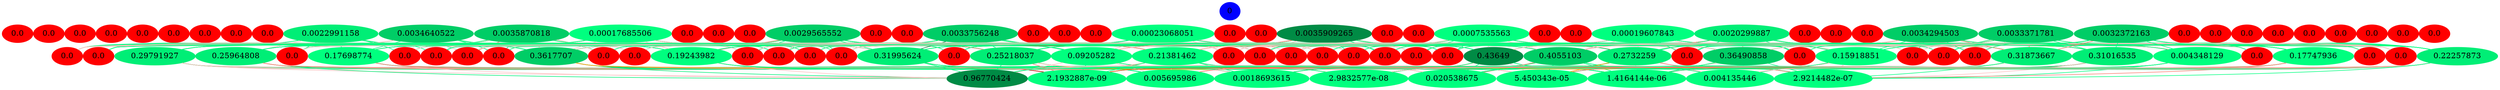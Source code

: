 graph {
	edge [bgcolor="purple:pink" color=yellow nodesep=0 rankdir=LR]
	graph [nodesep=0 ordering=out ranksep=0]
	node [rankdir=LR]
	I [label=0 color=blue height=0.2 style=filled width=0.2]
	x_0 [label=0.0 color=red height=0.2 style=filled width=0.2]
	x_1 [label=0.0 color=red height=0.2 style=filled width=0.2]
	x_2 [label=0.0 color=red height=0.2 style=filled width=0.2]
	x_3 [label=0.0 color=red height=0.2 style=filled width=0.2]
	x_4 [label=0.0 color=red height=0.2 style=filled width=0.2]
	x_5 [label=0.0 color=red height=0.2 style=filled width=0.2]
	x_6 [label=0.0 color=red height=0.2 style=filled width=0.2]
	x_7 [label=0.0 color=red height=0.2 style=filled width=0.2]
	x_8 [label=0.0 color=red height=0.2 style=filled width=0.2]
	x_9 [label=0.0022991158 color=springgreen2 fillcolor=springgreen2 height=0.2 style=filled width=0.2]
	x_10 [label=0.0034640522 color=springgreen3 fillcolor=springgreen3 height=0.2 style=filled width=0.2]
	x_11 [label=0.0035870818 color=springgreen3 fillcolor=springgreen3 height=0.2 style=filled width=0.2]
	x_12 [label=0.00017685506 color=springgreen fillcolor=springgreen height=0.2 style=filled width=0.2]
	x_13 [label=0.0 color=red height=0.2 style=filled width=0.2]
	x_14 [label=0.0 color=red height=0.2 style=filled width=0.2]
	x_15 [label=0.0 color=red height=0.2 style=filled width=0.2]
	x_16 [label=0.0029565552 color=springgreen3 fillcolor=springgreen3 height=0.2 style=filled width=0.2]
	x_17 [label=0.0 color=red height=0.2 style=filled width=0.2]
	x_18 [label=0.0 color=red height=0.2 style=filled width=0.2]
	x_19 [label=0.0033756248 color=springgreen3 fillcolor=springgreen3 height=0.2 style=filled width=0.2]
	x_20 [label=0.0 color=red height=0.2 style=filled width=0.2]
	x_21 [label=0.0 color=red height=0.2 style=filled width=0.2]
	x_22 [label=0.0 color=red height=0.2 style=filled width=0.2]
	x_23 [label=0.00023068051 color=springgreen fillcolor=springgreen height=0.2 style=filled width=0.2]
	x_24 [label=0.0 color=red height=0.2 style=filled width=0.2]
	x_25 [label=0.0 color=red height=0.2 style=filled width=0.2]
	x_26 [label=0.0035909265 color=springgreen4 fillcolor=springgreen4 height=0.2 style=filled width=0.2]
	x_27 [label=0.0 color=red height=0.2 style=filled width=0.2]
	x_28 [label=0.0 color=red height=0.2 style=filled width=0.2]
	x_29 [label=0.0007535563 color=springgreen fillcolor=springgreen height=0.2 style=filled width=0.2]
	x_30 [label=0.0 color=red height=0.2 style=filled width=0.2]
	x_31 [label=0.0 color=red height=0.2 style=filled width=0.2]
	x_32 [label=0.00019607843 color=springgreen fillcolor=springgreen height=0.2 style=filled width=0.2]
	x_33 [label=0.0020299887 color=springgreen2 fillcolor=springgreen2 height=0.2 style=filled width=0.2]
	x_34 [label=0.0 color=red height=0.2 style=filled width=0.2]
	x_35 [label=0.0 color=red height=0.2 style=filled width=0.2]
	x_36 [label=0.0 color=red height=0.2 style=filled width=0.2]
	x_37 [label=0.0034294503 color=springgreen3 fillcolor=springgreen3 height=0.2 style=filled width=0.2]
	x_38 [label=0.0033371781 color=springgreen3 fillcolor=springgreen3 height=0.2 style=filled width=0.2]
	x_39 [label=0.0032372163 color=springgreen3 fillcolor=springgreen3 height=0.2 style=filled width=0.2]
	x_40 [label=0.0 color=red height=0.2 style=filled width=0.2]
	x_41 [label=0.0 color=red height=0.2 style=filled width=0.2]
	x_42 [label=0.0 color=red height=0.2 style=filled width=0.2]
	x_43 [label=0.0 color=red height=0.2 style=filled width=0.2]
	x_44 [label=0.0 color=red height=0.2 style=filled width=0.2]
	x_45 [label=0.0 color=red height=0.2 style=filled width=0.2]
	x_46 [label=0.0 color=red height=0.2 style=filled width=0.2]
	x_47 [label=0.0 color=red height=0.2 style=filled width=0.2]
	x_48 [label=0.0 color=red height=0.2 style=filled width=0.2]
	I -- x_0 [style=invis]
	I -- x_1 [style=invis]
	I -- x_2 [style=invis]
	I -- x_3 [style=invis]
	I -- x_4 [style=invis]
	I -- x_5 [style=invis]
	I -- x_6 [style=invis]
	I -- x_7 [style=invis]
	I -- x_8 [style=invis]
	I -- x_9 [style=invis]
	I -- x_10 [style=invis]
	I -- x_11 [style=invis]
	I -- x_12 [style=invis]
	I -- x_13 [style=invis]
	I -- x_14 [style=invis]
	I -- x_15 [style=invis]
	I -- x_16 [style=invis]
	I -- x_17 [style=invis]
	I -- x_18 [style=invis]
	I -- x_19 [style=invis]
	I -- x_20 [style=invis]
	I -- x_21 [style=invis]
	I -- x_22 [style=invis]
	I -- x_23 [style=invis]
	I -- x_24 [style=invis]
	I -- x_25 [style=invis]
	I -- x_26 [style=invis]
	I -- x_27 [style=invis]
	I -- x_28 [style=invis]
	I -- x_29 [style=invis]
	I -- x_30 [style=invis]
	I -- x_31 [style=invis]
	I -- x_32 [style=invis]
	I -- x_33 [style=invis]
	I -- x_34 [style=invis]
	I -- x_35 [style=invis]
	I -- x_36 [style=invis]
	I -- x_37 [style=invis]
	I -- x_38 [style=invis]
	I -- x_39 [style=invis]
	I -- x_40 [style=invis]
	I -- x_41 [style=invis]
	I -- x_42 [style=invis]
	I -- x_43 [style=invis]
	I -- x_44 [style=invis]
	I -- x_45 [style=invis]
	I -- x_46 [style=invis]
	I -- x_47 [style=invis]
	I -- x_48 [style=invis]
	x1_0 [label=0.0 color=red fillcolor=red height=0.2 style=filled width=0.2]
	x1_1 [label=0.0 color=red fillcolor=red height=0.2 style=filled width=0.2]
	x1_2 [label=0.29791927 color=springgreen2 fillcolor=springgreen2 height=0.2 style=filled width=0.2]
	x1_3 [label=0.25964808 color=springgreen2 fillcolor=springgreen2 height=0.2 style=filled width=0.2]
	x1_4 [label=0.0 color=red fillcolor=red height=0.2 style=filled width=0.2]
	x1_5 [label=0.17698774 color=springgreen1 fillcolor=springgreen1 height=0.2 style=filled width=0.2]
	x1_6 [label=0.0 color=red fillcolor=red height=0.2 style=filled width=0.2]
	x1_7 [label=0.0 color=red fillcolor=red height=0.2 style=filled width=0.2]
	x1_8 [label=0.0 color=red fillcolor=red height=0.2 style=filled width=0.2]
	x1_9 [label=0.0 color=red fillcolor=red height=0.2 style=filled width=0.2]
	x1_10 [label=0.3617707 color=springgreen3 fillcolor=springgreen3 height=0.2 style=filled width=0.2]
	x1_11 [label=0.0 color=red fillcolor=red height=0.2 style=filled width=0.2]
	x1_12 [label=0.0 color=red fillcolor=red height=0.2 style=filled width=0.2]
	x1_13 [label=0.19243982 color=springgreen1 fillcolor=springgreen1 height=0.2 style=filled width=0.2]
	x1_14 [label=0.0 color=red fillcolor=red height=0.2 style=filled width=0.2]
	x1_15 [label=0.0 color=red fillcolor=red height=0.2 style=filled width=0.2]
	x1_16 [label=0.0 color=red fillcolor=red height=0.2 style=filled width=0.2]
	x1_17 [label=0.0 color=red fillcolor=red height=0.2 style=filled width=0.2]
	x1_18 [label=0.31995624 color=springgreen2 fillcolor=springgreen2 height=0.2 style=filled width=0.2]
	x1_19 [label=0.0 color=red fillcolor=red height=0.2 style=filled width=0.2]
	x1_20 [label=0.25218037 color=springgreen2 fillcolor=springgreen2 height=0.2 style=filled width=0.2]
	x1_21 [label=0.09205282 color=springgreen fillcolor=springgreen height=0.2 style=filled width=0.2]
	x1_22 [label=0.21381462 color=springgreen1 fillcolor=springgreen1 height=0.2 style=filled width=0.2]
	x1_23 [label=0.0 color=red fillcolor=red height=0.2 style=filled width=0.2]
	x1_24 [label=0.0 color=red fillcolor=red height=0.2 style=filled width=0.2]
	x1_25 [label=0.0 color=red fillcolor=red height=0.2 style=filled width=0.2]
	x1_26 [label=0.0 color=red fillcolor=red height=0.2 style=filled width=0.2]
	x1_27 [label=0.0 color=red fillcolor=red height=0.2 style=filled width=0.2]
	x1_28 [label=0.0 color=red fillcolor=red height=0.2 style=filled width=0.2]
	x1_29 [label=0.0 color=red fillcolor=red height=0.2 style=filled width=0.2]
	x1_30 [label=0.0 color=red fillcolor=red height=0.2 style=filled width=0.2]
	x1_31 [label=0.43649 color=springgreen4 fillcolor=springgreen4 height=0.2 style=filled width=0.2]
	x1_32 [label=0.4055103 color=springgreen3 fillcolor=springgreen3 height=0.2 style=filled width=0.2]
	x1_33 [label=0.2732259 color=springgreen2 fillcolor=springgreen2 height=0.2 style=filled width=0.2]
	x1_34 [label=0.0 color=red fillcolor=red height=0.2 style=filled width=0.2]
	x1_35 [label=0.36490858 color=springgreen3 fillcolor=springgreen3 height=0.2 style=filled width=0.2]
	x1_36 [label=0.0 color=red fillcolor=red height=0.2 style=filled width=0.2]
	x1_37 [label=0.15918851 color=springgreen1 fillcolor=springgreen1 height=0.2 style=filled width=0.2]
	x1_38 [label=0.0 color=red fillcolor=red height=0.2 style=filled width=0.2]
	x1_39 [label=0.0 color=red fillcolor=red height=0.2 style=filled width=0.2]
	x1_40 [label=0.0 color=red fillcolor=red height=0.2 style=filled width=0.2]
	x1_41 [label=0.31873667 color=springgreen2 fillcolor=springgreen2 height=0.2 style=filled width=0.2]
	x1_42 [label=0.31016535 color=springgreen2 fillcolor=springgreen2 height=0.2 style=filled width=0.2]
	x1_43 [label=0.004348129 color=springgreen fillcolor=springgreen height=0.2 style=filled width=0.2]
	x1_44 [label=0.0 color=red fillcolor=red height=0.2 style=filled width=0.2]
	x1_45 [label=0.17747936 color=springgreen1 fillcolor=springgreen1 height=0.2 style=filled width=0.2]
	x1_46 [label=0.0 color=red fillcolor=red height=0.2 style=filled width=0.2]
	x1_47 [label=0.0 color=red fillcolor=red height=0.2 style=filled width=0.2]
	x1_48 [label=0.22257873 color=springgreen2 fillcolor=springgreen2 height=0.2 style=filled width=0.2]
	x_9 -- x1_0 [color=rosybrown1]
	x_10 -- x1_0 [color=springgreen]
	x_11 -- x1_0 [color=springgreen]
	x_12 -- x1_0 [color=rosybrown1]
	x_16 -- x1_0 [color=springgreen]
	x_19 -- x1_0 [color=rosybrown1]
	x_23 -- x1_0 [color=rosybrown1]
	x_26 -- x1_0 [color=springgreen]
	x_29 -- x1_0 [color=rosybrown1]
	x_32 -- x1_0 [color=rosybrown1]
	x_33 -- x1_0 [color=springgreen]
	x_37 -- x1_0 [color=rosybrown1]
	x_38 -- x1_0 [color=rosybrown1]
	x_39 -- x1_0 [color=rosybrown1]
	x_9 -- x1_1 [color=springgreen]
	x_10 -- x1_1 [color=rosybrown1]
	x_11 -- x1_1 [color=rosybrown1]
	x_12 -- x1_1 [color=rosybrown1]
	x_16 -- x1_1 [color=rosybrown1]
	x_19 -- x1_1 [color=springgreen]
	x_23 -- x1_1 [color=springgreen]
	x_26 -- x1_1 [color=springgreen]
	x_29 -- x1_1 [color=springgreen]
	x_32 -- x1_1 [color=springgreen]
	x_33 -- x1_1 [color=springgreen]
	x_37 -- x1_1 [color=springgreen]
	x_38 -- x1_1 [color=springgreen]
	x_39 -- x1_1 [color=springgreen]
	x_9 -- x1_2 [color=springgreen]
	x_10 -- x1_2 [color=springgreen1]
	x_11 -- x1_2 [color=springgreen]
	x_12 -- x1_2 [color=rosybrown1]
	x_16 -- x1_2 [color=rosybrown1]
	x_19 -- x1_2 [color=springgreen]
	x_23 -- x1_2 [color=rosybrown1]
	x_26 -- x1_2 [color=springgreen]
	x_29 -- x1_2 [color=springgreen]
	x_32 -- x1_2 [color=rosybrown1]
	x_33 -- x1_2 [color=springgreen]
	x_37 -- x1_2 [color=springgreen1]
	x_38 -- x1_2 [color=springgreen1]
	x_39 -- x1_2 [color=springgreen]
	x_9 -- x1_3 [color=rosybrown1]
	x_10 -- x1_3 [color=rosybrown1]
	x_11 -- x1_3 [color=springgreen]
	x_12 -- x1_3 [color=springgreen]
	x_16 -- x1_3 [color=springgreen]
	x_19 -- x1_3 [color=springgreen]
	x_23 -- x1_3 [color=springgreen]
	x_26 -- x1_3 [color=springgreen]
	x_29 -- x1_3 [color=springgreen]
	x_32 -- x1_3 [color=springgreen]
	x_33 -- x1_3 [color=springgreen]
	x_37 -- x1_3 [color=springgreen1]
	x_38 -- x1_3 [color=springgreen1]
	x_39 -- x1_3 [color=springgreen]
	x_9 -- x1_4 [color=springgreen]
	x_10 -- x1_4 [color=rosybrown1]
	x_11 -- x1_4 [color=rosybrown1]
	x_12 -- x1_4 [color=springgreen]
	x_16 -- x1_4 [color=springgreen]
	x_19 -- x1_4 [color=springgreen]
	x_23 -- x1_4 [color=springgreen]
	x_26 -- x1_4 [color=rosybrown1]
	x_29 -- x1_4 [color=rosybrown1]
	x_32 -- x1_4 [color=springgreen]
	x_33 -- x1_4 [color=rosybrown1]
	x_37 -- x1_4 [color=springgreen]
	x_38 -- x1_4 [color=springgreen]
	x_39 -- x1_4 [color=rosybrown1]
	x_9 -- x1_5 [color=springgreen]
	x_10 -- x1_5 [color=springgreen]
	x_11 -- x1_5 [color=springgreen1]
	x_12 -- x1_5 [color=springgreen]
	x_16 -- x1_5 [color=springgreen]
	x_19 -- x1_5 [color=springgreen1]
	x_23 -- x1_5 [color=rosybrown1]
	x_26 -- x1_5 [color=red]
	x_29 -- x1_5 [color=springgreen]
	x_32 -- x1_5 [color=rosybrown1]
	x_33 -- x1_5 [color=springgreen]
	x_37 -- x1_5 [color=springgreen1]
	x_38 -- x1_5 [color=rosybrown1]
	x_39 -- x1_5 [color=springgreen1]
	x_9 -- x1_6 [color=springgreen]
	x_10 -- x1_6 [color=rosybrown1]
	x_11 -- x1_6 [color=rosybrown1]
	x_12 -- x1_6 [color=springgreen]
	x_16 -- x1_6 [color=springgreen]
	x_19 -- x1_6 [color=rosybrown1]
	x_23 -- x1_6 [color=rosybrown1]
	x_26 -- x1_6 [color=springgreen]
	x_29 -- x1_6 [color=rosybrown1]
	x_32 -- x1_6 [color=springgreen]
	x_33 -- x1_6 [color=springgreen]
	x_37 -- x1_6 [color=springgreen]
	x_38 -- x1_6 [color=rosybrown1]
	x_39 -- x1_6 [color=rosybrown1]
	x_9 -- x1_7 [color=springgreen]
	x_10 -- x1_7 [color=springgreen]
	x_11 -- x1_7 [color=springgreen]
	x_12 -- x1_7 [color=springgreen]
	x_16 -- x1_7 [color=rosybrown1]
	x_19 -- x1_7 [color=springgreen]
	x_23 -- x1_7 [color=rosybrown1]
	x_26 -- x1_7 [color=rosybrown1]
	x_29 -- x1_7 [color=rosybrown1]
	x_32 -- x1_7 [color=springgreen]
	x_33 -- x1_7 [color=rosybrown1]
	x_37 -- x1_7 [color=rosybrown1]
	x_38 -- x1_7 [color=springgreen]
	x_39 -- x1_7 [color=springgreen]
	x_9 -- x1_8 [color=springgreen]
	x_10 -- x1_8 [color=rosybrown1]
	x_11 -- x1_8 [color=salmon]
	x_12 -- x1_8 [color=rosybrown1]
	x_16 -- x1_8 [color=orange]
	x_19 -- x1_8 [color=orange]
	x_23 -- x1_8 [color=rosybrown1]
	x_26 -- x1_8 [color=salmon]
	x_29 -- x1_8 [color=rosybrown1]
	x_32 -- x1_8 [color=springgreen]
	x_33 -- x1_8 [color=springgreen]
	x_37 -- x1_8 [color=rosybrown1]
	x_38 -- x1_8 [color=springgreen]
	x_39 -- x1_8 [color=rosybrown1]
	x_9 -- x1_9 [color=rosybrown1]
	x_10 -- x1_9 [color=springgreen]
	x_11 -- x1_9 [color=springgreen]
	x_12 -- x1_9 [color=springgreen]
	x_16 -- x1_9 [color=springgreen]
	x_19 -- x1_9 [color=rosybrown1]
	x_23 -- x1_9 [color=springgreen]
	x_26 -- x1_9 [color=rosybrown1]
	x_29 -- x1_9 [color=springgreen]
	x_32 -- x1_9 [color=rosybrown1]
	x_33 -- x1_9 [color=rosybrown1]
	x_37 -- x1_9 [color=rosybrown1]
	x_38 -- x1_9 [color=rosybrown1]
	x_39 -- x1_9 [color=springgreen]
	x_9 -- x1_10 [color=springgreen]
	x_10 -- x1_10 [color=springgreen]
	x_11 -- x1_10 [color=rosybrown1]
	x_12 -- x1_10 [color=rosybrown1]
	x_16 -- x1_10 [color=salmon]
	x_19 -- x1_10 [color=orange]
	x_23 -- x1_10 [color=rosybrown1]
	x_26 -- x1_10 [color=springgreen1]
	x_29 -- x1_10 [color=springgreen]
	x_32 -- x1_10 [color=springgreen]
	x_33 -- x1_10 [color=springgreen1]
	x_37 -- x1_10 [color=springgreen1]
	x_38 -- x1_10 [color=springgreen1]
	x_39 -- x1_10 [color=rosybrown1]
	x_9 -- x1_11 [color=rosybrown1]
	x_10 -- x1_11 [color=springgreen]
	x_11 -- x1_11 [color=rosybrown1]
	x_12 -- x1_11 [color=rosybrown1]
	x_16 -- x1_11 [color=rosybrown1]
	x_19 -- x1_11 [color=rosybrown1]
	x_23 -- x1_11 [color=springgreen]
	x_26 -- x1_11 [color=springgreen]
	x_29 -- x1_11 [color=springgreen]
	x_32 -- x1_11 [color=springgreen]
	x_33 -- x1_11 [color=rosybrown1]
	x_37 -- x1_11 [color=springgreen]
	x_38 -- x1_11 [color=rosybrown1]
	x_39 -- x1_11 [color=springgreen]
	x_9 -- x1_12 [color=springgreen]
	x_10 -- x1_12 [color=rosybrown1]
	x_11 -- x1_12 [color=rosybrown1]
	x_12 -- x1_12 [color=rosybrown1]
	x_16 -- x1_12 [color=springgreen]
	x_19 -- x1_12 [color=rosybrown1]
	x_23 -- x1_12 [color=springgreen]
	x_26 -- x1_12 [color=rosybrown1]
	x_29 -- x1_12 [color=springgreen]
	x_32 -- x1_12 [color=springgreen]
	x_33 -- x1_12 [color=rosybrown1]
	x_37 -- x1_12 [color=springgreen]
	x_38 -- x1_12 [color=springgreen]
	x_39 -- x1_12 [color=rosybrown1]
	x_9 -- x1_13 [color=springgreen]
	x_10 -- x1_13 [color=springgreen2]
	x_11 -- x1_13 [color=springgreen1]
	x_12 -- x1_13 [color=rosybrown1]
	x_16 -- x1_13 [color=salmon]
	x_19 -- x1_13 [color=rosybrown1]
	x_23 -- x1_13 [color=springgreen]
	x_26 -- x1_13 [color=springgreen]
	x_29 -- x1_13 [color=springgreen]
	x_32 -- x1_13 [color=springgreen]
	x_33 -- x1_13 [color=springgreen1]
	x_37 -- x1_13 [color=rosybrown1]
	x_38 -- x1_13 [color=springgreen]
	x_39 -- x1_13 [color=springgreen1]
	x_9 -- x1_14 [color=rosybrown1]
	x_10 -- x1_14 [color=springgreen]
	x_11 -- x1_14 [color=springgreen]
	x_12 -- x1_14 [color=rosybrown1]
	x_16 -- x1_14 [color=springgreen]
	x_19 -- x1_14 [color=rosybrown1]
	x_23 -- x1_14 [color=rosybrown1]
	x_26 -- x1_14 [color=rosybrown1]
	x_29 -- x1_14 [color=springgreen]
	x_32 -- x1_14 [color=springgreen]
	x_33 -- x1_14 [color=springgreen]
	x_37 -- x1_14 [color=rosybrown1]
	x_38 -- x1_14 [color=rosybrown1]
	x_39 -- x1_14 [color=rosybrown1]
	x_9 -- x1_15 [color=springgreen]
	x_10 -- x1_15 [color=rosybrown1]
	x_11 -- x1_15 [color=springgreen]
	x_12 -- x1_15 [color=springgreen]
	x_16 -- x1_15 [color=rosybrown1]
	x_19 -- x1_15 [color=springgreen]
	x_23 -- x1_15 [color=rosybrown1]
	x_26 -- x1_15 [color=springgreen]
	x_29 -- x1_15 [color=rosybrown1]
	x_32 -- x1_15 [color=springgreen]
	x_33 -- x1_15 [color=rosybrown1]
	x_37 -- x1_15 [color=rosybrown1]
	x_38 -- x1_15 [color=rosybrown1]
	x_39 -- x1_15 [color=springgreen]
	x_9 -- x1_16 [color=springgreen]
	x_10 -- x1_16 [color=rosybrown1]
	x_11 -- x1_16 [color=springgreen]
	x_12 -- x1_16 [color=springgreen]
	x_16 -- x1_16 [color=rosybrown1]
	x_19 -- x1_16 [color=springgreen]
	x_23 -- x1_16 [color=rosybrown1]
	x_26 -- x1_16 [color=rosybrown1]
	x_29 -- x1_16 [color=rosybrown1]
	x_32 -- x1_16 [color=rosybrown1]
	x_33 -- x1_16 [color=springgreen]
	x_37 -- x1_16 [color=rosybrown1]
	x_38 -- x1_16 [color=rosybrown1]
	x_39 -- x1_16 [color=springgreen]
	x_9 -- x1_17 [color=rosybrown1]
	x_10 -- x1_17 [color=rosybrown1]
	x_11 -- x1_17 [color=rosybrown1]
	x_12 -- x1_17 [color=springgreen]
	x_16 -- x1_17 [color=springgreen]
	x_19 -- x1_17 [color=springgreen]
	x_23 -- x1_17 [color=rosybrown1]
	x_26 -- x1_17 [color=springgreen]
	x_29 -- x1_17 [color=springgreen]
	x_32 -- x1_17 [color=springgreen]
	x_33 -- x1_17 [color=springgreen]
	x_37 -- x1_17 [color=rosybrown1]
	x_38 -- x1_17 [color=rosybrown1]
	x_39 -- x1_17 [color=rosybrown1]
	x_9 -- x1_18 [color=springgreen1]
	x_10 -- x1_18 [color=springgreen1]
	x_11 -- x1_18 [color=springgreen]
	x_12 -- x1_18 [color=rosybrown1]
	x_16 -- x1_18 [color=springgreen1]
	x_19 -- x1_18 [color=springgreen4]
	x_23 -- x1_18 [color=springgreen]
	x_26 -- x1_18 [color=springgreen]
	x_29 -- x1_18 [color=springgreen]
	x_32 -- x1_18 [color=springgreen]
	x_33 -- x1_18 [color=springgreen]
	x_37 -- x1_18 [color=rosybrown1]
	x_38 -- x1_18 [color=springgreen]
	x_39 -- x1_18 [color=springgreen]
	x_9 -- x1_19 [color=rosybrown1]
	x_10 -- x1_19 [color=springgreen]
	x_11 -- x1_19 [color=rosybrown1]
	x_12 -- x1_19 [color=rosybrown1]
	x_16 -- x1_19 [color=springgreen]
	x_19 -- x1_19 [color=rosybrown1]
	x_23 -- x1_19 [color=springgreen]
	x_26 -- x1_19 [color=springgreen]
	x_29 -- x1_19 [color=springgreen]
	x_32 -- x1_19 [color=springgreen]
	x_33 -- x1_19 [color=rosybrown1]
	x_37 -- x1_19 [color=rosybrown1]
	x_38 -- x1_19 [color=springgreen]
	x_39 -- x1_19 [color=springgreen]
	x_9 -- x1_20 [color=springgreen]
	x_10 -- x1_20 [color=springgreen]
	x_11 -- x1_20 [color=springgreen1]
	x_12 -- x1_20 [color=springgreen]
	x_16 -- x1_20 [color=salmon]
	x_19 -- x1_20 [color=springgreen]
	x_23 -- x1_20 [color=springgreen]
	x_26 -- x1_20 [color=springgreen]
	x_29 -- x1_20 [color=springgreen]
	x_32 -- x1_20 [color=springgreen]
	x_33 -- x1_20 [color=springgreen1]
	x_37 -- x1_20 [color=rosybrown1]
	x_38 -- x1_20 [color=springgreen]
	x_39 -- x1_20 [color=springgreen1]
	x_9 -- x1_21 [color=rosybrown1]
	x_10 -- x1_21 [color=springgreen]
	x_11 -- x1_21 [color=rosybrown1]
	x_12 -- x1_21 [color=rosybrown1]
	x_16 -- x1_21 [color=springgreen1]
	x_19 -- x1_21 [color=springgreen]
	x_23 -- x1_21 [color=rosybrown1]
	x_26 -- x1_21 [color=salmon]
	x_29 -- x1_21 [color=rosybrown1]
	x_32 -- x1_21 [color=rosybrown1]
	x_33 -- x1_21 [color=salmon]
	x_37 -- x1_21 [color=salmon]
	x_38 -- x1_21 [color=salmon]
	x_39 -- x1_21 [color=rosybrown1]
	x_9 -- x1_22 [color=springgreen]
	x_10 -- x1_22 [color=orange]
	x_11 -- x1_22 [color=salmon]
	x_12 -- x1_22 [color=springgreen]
	x_16 -- x1_22 [color=rosybrown1]
	x_19 -- x1_22 [color=salmon]
	x_23 -- x1_22 [color=rosybrown1]
	x_26 -- x1_22 [color=salmon]
	x_29 -- x1_22 [color=rosybrown1]
	x_32 -- x1_22 [color=rosybrown1]
	x_33 -- x1_22 [color=rosybrown1]
	x_37 -- x1_22 [color=orange]
	x_38 -- x1_22 [color=salmon]
	x_39 -- x1_22 [color=rosybrown1]
	x_9 -- x1_23 [color=rosybrown1]
	x_10 -- x1_23 [color=springgreen]
	x_11 -- x1_23 [color=rosybrown1]
	x_12 -- x1_23 [color=springgreen]
	x_16 -- x1_23 [color=rosybrown1]
	x_19 -- x1_23 [color=rosybrown1]
	x_23 -- x1_23 [color=rosybrown1]
	x_26 -- x1_23 [color=rosybrown1]
	x_29 -- x1_23 [color=rosybrown1]
	x_32 -- x1_23 [color=springgreen]
	x_33 -- x1_23 [color=rosybrown1]
	x_37 -- x1_23 [color=rosybrown1]
	x_38 -- x1_23 [color=rosybrown1]
	x_39 -- x1_23 [color=rosybrown1]
	x_9 -- x1_24 [color=rosybrown1]
	x_10 -- x1_24 [color=springgreen]
	x_11 -- x1_24 [color=springgreen]
	x_12 -- x1_24 [color=springgreen]
	x_16 -- x1_24 [color=springgreen]
	x_19 -- x1_24 [color=rosybrown1]
	x_23 -- x1_24 [color=rosybrown1]
	x_26 -- x1_24 [color=rosybrown1]
	x_29 -- x1_24 [color=springgreen]
	x_32 -- x1_24 [color=rosybrown1]
	x_33 -- x1_24 [color=springgreen]
	x_37 -- x1_24 [color=rosybrown1]
	x_38 -- x1_24 [color=springgreen]
	x_39 -- x1_24 [color=springgreen]
	x_9 -- x1_25 [color=springgreen]
	x_10 -- x1_25 [color=rosybrown1]
	x_11 -- x1_25 [color=springgreen]
	x_12 -- x1_25 [color=springgreen]
	x_16 -- x1_25 [color=rosybrown1]
	x_19 -- x1_25 [color=rosybrown1]
	x_23 -- x1_25 [color=rosybrown1]
	x_26 -- x1_25 [color=rosybrown1]
	x_29 -- x1_25 [color=rosybrown1]
	x_32 -- x1_25 [color=springgreen]
	x_33 -- x1_25 [color=rosybrown1]
	x_37 -- x1_25 [color=rosybrown1]
	x_38 -- x1_25 [color=springgreen]
	x_39 -- x1_25 [color=rosybrown1]
	x_9 -- x1_26 [color=springgreen]
	x_10 -- x1_26 [color=rosybrown1]
	x_11 -- x1_26 [color=springgreen]
	x_12 -- x1_26 [color=springgreen]
	x_16 -- x1_26 [color=rosybrown1]
	x_19 -- x1_26 [color=rosybrown1]
	x_23 -- x1_26 [color=rosybrown1]
	x_26 -- x1_26 [color=springgreen]
	x_29 -- x1_26 [color=rosybrown1]
	x_32 -- x1_26 [color=springgreen]
	x_33 -- x1_26 [color=rosybrown1]
	x_37 -- x1_26 [color=springgreen]
	x_38 -- x1_26 [color=springgreen]
	x_39 -- x1_26 [color=springgreen]
	x_9 -- x1_27 [color=rosybrown1]
	x_10 -- x1_27 [color=rosybrown1]
	x_11 -- x1_27 [color=rosybrown1]
	x_12 -- x1_27 [color=springgreen]
	x_16 -- x1_27 [color=springgreen]
	x_19 -- x1_27 [color=springgreen]
	x_23 -- x1_27 [color=rosybrown1]
	x_26 -- x1_27 [color=springgreen]
	x_29 -- x1_27 [color=springgreen]
	x_32 -- x1_27 [color=springgreen]
	x_33 -- x1_27 [color=springgreen]
	x_37 -- x1_27 [color=rosybrown1]
	x_38 -- x1_27 [color=rosybrown1]
	x_39 -- x1_27 [color=springgreen]
	x_9 -- x1_28 [color=rosybrown1]
	x_10 -- x1_28 [color=springgreen]
	x_11 -- x1_28 [color=rosybrown1]
	x_12 -- x1_28 [color=springgreen]
	x_16 -- x1_28 [color=rosybrown1]
	x_19 -- x1_28 [color=rosybrown1]
	x_23 -- x1_28 [color=springgreen]
	x_26 -- x1_28 [color=springgreen]
	x_29 -- x1_28 [color=rosybrown1]
	x_32 -- x1_28 [color=rosybrown1]
	x_33 -- x1_28 [color=springgreen]
	x_37 -- x1_28 [color=springgreen]
	x_38 -- x1_28 [color=springgreen]
	x_39 -- x1_28 [color=springgreen]
	x_9 -- x1_29 [color=rosybrown1]
	x_10 -- x1_29 [color=rosybrown1]
	x_11 -- x1_29 [color=springgreen]
	x_12 -- x1_29 [color=springgreen]
	x_16 -- x1_29 [color=rosybrown1]
	x_19 -- x1_29 [color=rosybrown1]
	x_23 -- x1_29 [color=rosybrown1]
	x_26 -- x1_29 [color=rosybrown1]
	x_29 -- x1_29 [color=springgreen]
	x_32 -- x1_29 [color=rosybrown1]
	x_33 -- x1_29 [color=springgreen]
	x_37 -- x1_29 [color=rosybrown1]
	x_38 -- x1_29 [color=rosybrown1]
	x_39 -- x1_29 [color=springgreen]
	x_9 -- x1_30 [color=springgreen]
	x_10 -- x1_30 [color=springgreen]
	x_11 -- x1_30 [color=rosybrown1]
	x_12 -- x1_30 [color=rosybrown1]
	x_16 -- x1_30 [color=rosybrown1]
	x_19 -- x1_30 [color=springgreen]
	x_23 -- x1_30 [color=springgreen]
	x_26 -- x1_30 [color=springgreen]
	x_29 -- x1_30 [color=springgreen]
	x_32 -- x1_30 [color=springgreen]
	x_33 -- x1_30 [color=springgreen]
	x_37 -- x1_30 [color=rosybrown1]
	x_38 -- x1_30 [color=rosybrown1]
	x_39 -- x1_30 [color=springgreen]
	x_9 -- x1_31 [color=salmon]
	x_10 -- x1_31 [color=salmon]
	x_11 -- x1_31 [color=springgreen]
	x_12 -- x1_31 [color=springgreen]
	x_16 -- x1_31 [color=springgreen1]
	x_19 -- x1_31 [color=springgreen1]
	x_23 -- x1_31 [color=springgreen]
	x_26 -- x1_31 [color=springgreen1]
	x_29 -- x1_31 [color=rosybrown1]
	x_32 -- x1_31 [color=rosybrown1]
	x_33 -- x1_31 [color=salmon]
	x_37 -- x1_31 [color=salmon]
	x_38 -- x1_31 [color=springgreen]
	x_39 -- x1_31 [color=rosybrown1]
	x_9 -- x1_32 [color=salmon]
	x_10 -- x1_32 [color=rosybrown1]
	x_11 -- x1_32 [color=springgreen]
	x_12 -- x1_32 [color=rosybrown1]
	x_16 -- x1_32 [color=springgreen2]
	x_19 -- x1_32 [color=springgreen1]
	x_23 -- x1_32 [color=rosybrown1]
	x_26 -- x1_32 [color=springgreen1]
	x_29 -- x1_32 [color=rosybrown1]
	x_32 -- x1_32 [color=rosybrown1]
	x_33 -- x1_32 [color=salmon]
	x_37 -- x1_32 [color=salmon]
	x_38 -- x1_32 [color=rosybrown1]
	x_39 -- x1_32 [color=rosybrown1]
	x_9 -- x1_33 [color=springgreen1]
	x_10 -- x1_33 [color=springgreen]
	x_11 -- x1_33 [color=springgreen]
	x_12 -- x1_33 [color=springgreen]
	x_16 -- x1_33 [color=salmon]
	x_19 -- x1_33 [color=springgreen]
	x_23 -- x1_33 [color=rosybrown1]
	x_26 -- x1_33 [color=red3]
	x_29 -- x1_33 [color=springgreen]
	x_32 -- x1_33 [color=rosybrown1]
	x_33 -- x1_33 [color=springgreen]
	x_37 -- x1_33 [color=springgreen1]
	x_38 -- x1_33 [color=salmon]
	x_39 -- x1_33 [color=springgreen]
	x_9 -- x1_34 [color=springgreen]
	x_10 -- x1_34 [color=rosybrown1]
	x_11 -- x1_34 [color=rosybrown1]
	x_12 -- x1_34 [color=rosybrown1]
	x_16 -- x1_34 [color=rosybrown1]
	x_19 -- x1_34 [color=rosybrown1]
	x_23 -- x1_34 [color=springgreen]
	x_26 -- x1_34 [color=rosybrown1]
	x_29 -- x1_34 [color=rosybrown1]
	x_32 -- x1_34 [color=springgreen]
	x_33 -- x1_34 [color=springgreen]
	x_37 -- x1_34 [color=rosybrown1]
	x_38 -- x1_34 [color=springgreen]
	x_39 -- x1_34 [color=springgreen]
	x_9 -- x1_35 [color=salmon]
	x_10 -- x1_35 [color=orange]
	x_11 -- x1_35 [color=rosybrown1]
	x_12 -- x1_35 [color=springgreen]
	x_16 -- x1_35 [color=springgreen]
	x_19 -- x1_35 [color=springgreen]
	x_23 -- x1_35 [color=springgreen]
	x_26 -- x1_35 [color=springgreen1]
	x_29 -- x1_35 [color=rosybrown1]
	x_32 -- x1_35 [color=rosybrown1]
	x_33 -- x1_35 [color=salmon]
	x_37 -- x1_35 [color=salmon]
	x_38 -- x1_35 [color=springgreen]
	x_39 -- x1_35 [color=rosybrown1]
	x_9 -- x1_36 [color=rosybrown1]
	x_10 -- x1_36 [color=rosybrown1]
	x_11 -- x1_36 [color=rosybrown1]
	x_12 -- x1_36 [color=rosybrown1]
	x_16 -- x1_36 [color=rosybrown1]
	x_19 -- x1_36 [color=rosybrown1]
	x_23 -- x1_36 [color=springgreen]
	x_26 -- x1_36 [color=springgreen]
	x_29 -- x1_36 [color=springgreen]
	x_32 -- x1_36 [color=springgreen]
	x_33 -- x1_36 [color=springgreen]
	x_37 -- x1_36 [color=rosybrown1]
	x_38 -- x1_36 [color=springgreen]
	x_39 -- x1_36 [color=springgreen]
	x_9 -- x1_37 [color=springgreen]
	x_10 -- x1_37 [color=springgreen2]
	x_11 -- x1_37 [color=springgreen1]
	x_12 -- x1_37 [color=rosybrown1]
	x_16 -- x1_37 [color=orange]
	x_19 -- x1_37 [color=springgreen1]
	x_23 -- x1_37 [color=rosybrown1]
	x_26 -- x1_37 [color=salmon]
	x_29 -- x1_37 [color=springgreen]
	x_32 -- x1_37 [color=rosybrown1]
	x_33 -- x1_37 [color=springgreen]
	x_37 -- x1_37 [color=springgreen1]
	x_38 -- x1_37 [color=springgreen]
	x_39 -- x1_37 [color=springgreen]
	x_9 -- x1_38 [color=rosybrown1]
	x_10 -- x1_38 [color=rosybrown1]
	x_11 -- x1_38 [color=springgreen]
	x_12 -- x1_38 [color=springgreen]
	x_16 -- x1_38 [color=rosybrown1]
	x_19 -- x1_38 [color=springgreen]
	x_23 -- x1_38 [color=rosybrown1]
	x_26 -- x1_38 [color=rosybrown1]
	x_29 -- x1_38 [color=springgreen]
	x_32 -- x1_38 [color=rosybrown1]
	x_33 -- x1_38 [color=rosybrown1]
	x_37 -- x1_38 [color=springgreen]
	x_38 -- x1_38 [color=rosybrown1]
	x_39 -- x1_38 [color=rosybrown1]
	x_9 -- x1_39 [color=springgreen]
	x_10 -- x1_39 [color=rosybrown1]
	x_11 -- x1_39 [color=rosybrown1]
	x_12 -- x1_39 [color=rosybrown1]
	x_16 -- x1_39 [color=rosybrown1]
	x_19 -- x1_39 [color=springgreen]
	x_23 -- x1_39 [color=rosybrown1]
	x_26 -- x1_39 [color=rosybrown1]
	x_29 -- x1_39 [color=rosybrown1]
	x_32 -- x1_39 [color=rosybrown1]
	x_33 -- x1_39 [color=springgreen]
	x_37 -- x1_39 [color=rosybrown1]
	x_38 -- x1_39 [color=springgreen]
	x_39 -- x1_39 [color=springgreen]
	x_9 -- x1_40 [color=rosybrown1]
	x_10 -- x1_40 [color=rosybrown1]
	x_11 -- x1_40 [color=rosybrown1]
	x_12 -- x1_40 [color=springgreen]
	x_16 -- x1_40 [color=rosybrown1]
	x_19 -- x1_40 [color=springgreen]
	x_23 -- x1_40 [color=rosybrown1]
	x_26 -- x1_40 [color=springgreen]
	x_29 -- x1_40 [color=rosybrown1]
	x_32 -- x1_40 [color=springgreen]
	x_33 -- x1_40 [color=rosybrown1]
	x_37 -- x1_40 [color=springgreen]
	x_38 -- x1_40 [color=rosybrown1]
	x_39 -- x1_40 [color=springgreen]
	x_9 -- x1_41 [color=springgreen]
	x_10 -- x1_41 [color=salmon]
	x_11 -- x1_41 [color=salmon]
	x_12 -- x1_41 [color=rosybrown1]
	x_16 -- x1_41 [color=orange]
	x_19 -- x1_41 [color=orangered]
	x_23 -- x1_41 [color=rosybrown1]
	x_26 -- x1_41 [color=springgreen]
	x_29 -- x1_41 [color=springgreen]
	x_32 -- x1_41 [color=springgreen]
	x_33 -- x1_41 [color=rosybrown1]
	x_37 -- x1_41 [color=salmon]
	x_38 -- x1_41 [color=salmon]
	x_39 -- x1_41 [color=salmon]
	x_9 -- x1_42 [color=rosybrown1]
	x_10 -- x1_42 [color=springgreen2]
	x_11 -- x1_42 [color=springgreen1]
	x_12 -- x1_42 [color=springgreen]
	x_16 -- x1_42 [color=springgreen1]
	x_19 -- x1_42 [color=springgreen2]
	x_23 -- x1_42 [color=rosybrown1]
	x_26 -- x1_42 [color=orange]
	x_29 -- x1_42 [color=rosybrown1]
	x_32 -- x1_42 [color=rosybrown1]
	x_33 -- x1_42 [color=springgreen]
	x_37 -- x1_42 [color=springgreen2]
	x_38 -- x1_42 [color=springgreen]
	x_39 -- x1_42 [color=springgreen1]
	x_9 -- x1_43 [color=rosybrown1]
	x_10 -- x1_43 [color=salmon]
	x_11 -- x1_43 [color=salmon]
	x_12 -- x1_43 [color=springgreen]
	x_16 -- x1_43 [color=springgreen]
	x_19 -- x1_43 [color=salmon]
	x_23 -- x1_43 [color=springgreen]
	x_26 -- x1_43 [color=salmon]
	x_29 -- x1_43 [color=rosybrown1]
	x_32 -- x1_43 [color=rosybrown1]
	x_33 -- x1_43 [color=rosybrown1]
	x_37 -- x1_43 [color=salmon]
	x_38 -- x1_43 [color=springgreen]
	x_39 -- x1_43 [color=springgreen]
	x_9 -- x1_44 [color=rosybrown1]
	x_10 -- x1_44 [color=springgreen]
	x_11 -- x1_44 [color=rosybrown1]
	x_12 -- x1_44 [color=rosybrown1]
	x_16 -- x1_44 [color=rosybrown1]
	x_19 -- x1_44 [color=springgreen]
	x_23 -- x1_44 [color=springgreen]
	x_26 -- x1_44 [color=rosybrown1]
	x_29 -- x1_44 [color=rosybrown1]
	x_32 -- x1_44 [color=rosybrown1]
	x_33 -- x1_44 [color=springgreen]
	x_37 -- x1_44 [color=rosybrown1]
	x_38 -- x1_44 [color=rosybrown1]
	x_39 -- x1_44 [color=springgreen]
	x_9 -- x1_45 [color=springgreen]
	x_10 -- x1_45 [color=rosybrown1]
	x_11 -- x1_45 [color=springgreen]
	x_12 -- x1_45 [color=springgreen]
	x_16 -- x1_45 [color=salmon]
	x_19 -- x1_45 [color=rosybrown1]
	x_23 -- x1_45 [color=springgreen]
	x_26 -- x1_45 [color=springgreen]
	x_29 -- x1_45 [color=springgreen]
	x_32 -- x1_45 [color=springgreen]
	x_33 -- x1_45 [color=springgreen1]
	x_37 -- x1_45 [color=springgreen]
	x_38 -- x1_45 [color=springgreen]
	x_39 -- x1_45 [color=springgreen]
	x_9 -- x1_46 [color=rosybrown1]
	x_10 -- x1_46 [color=springgreen]
	x_11 -- x1_46 [color=rosybrown1]
	x_12 -- x1_46 [color=rosybrown1]
	x_16 -- x1_46 [color=springgreen]
	x_19 -- x1_46 [color=rosybrown1]
	x_23 -- x1_46 [color=rosybrown1]
	x_26 -- x1_46 [color=rosybrown1]
	x_29 -- x1_46 [color=springgreen]
	x_32 -- x1_46 [color=rosybrown1]
	x_33 -- x1_46 [color=springgreen]
	x_37 -- x1_46 [color=rosybrown1]
	x_38 -- x1_46 [color=rosybrown1]
	x_39 -- x1_46 [color=springgreen]
	x_9 -- x1_47 [color=springgreen]
	x_10 -- x1_47 [color=rosybrown1]
	x_11 -- x1_47 [color=rosybrown1]
	x_12 -- x1_47 [color=rosybrown1]
	x_16 -- x1_47 [color=springgreen]
	x_19 -- x1_47 [color=springgreen]
	x_23 -- x1_47 [color=rosybrown1]
	x_26 -- x1_47 [color=rosybrown1]
	x_29 -- x1_47 [color=rosybrown1]
	x_32 -- x1_47 [color=springgreen]
	x_33 -- x1_47 [color=rosybrown1]
	x_37 -- x1_47 [color=rosybrown1]
	x_38 -- x1_47 [color=rosybrown1]
	x_39 -- x1_47 [color=rosybrown1]
	x_9 -- x1_48 [color=springgreen]
	x_10 -- x1_48 [color=springgreen]
	x_11 -- x1_48 [color=springgreen]
	x_12 -- x1_48 [color=rosybrown1]
	x_16 -- x1_48 [color=springgreen1]
	x_19 -- x1_48 [color=springgreen1]
	x_23 -- x1_48 [color=springgreen]
	x_26 -- x1_48 [color=springgreen]
	x_29 -- x1_48 [color=springgreen]
	x_32 -- x1_48 [color=springgreen]
	x_33 -- x1_48 [color=springgreen]
	x_37 -- x1_48 [color=springgreen]
	x_38 -- x1_48 [color=springgreen]
	x_39 -- x1_48 [color=springgreen]
	x2_0 [label=0.96770424 color=springgreen4 fillcolor=springgreen4 height=0.2 style=filled width=0.2]
	x2_1 [label="2.1932887e-09" color=springgreen fillcolor=springgreen height=0.2 style=filled width=0.2]
	x2_2 [label=0.005695986 color=springgreen fillcolor=springgreen height=0.2 style=filled width=0.2]
	x2_3 [label=0.0018693615 color=springgreen fillcolor=springgreen height=0.2 style=filled width=0.2]
	x2_4 [label="2.9832577e-08" color=springgreen fillcolor=springgreen height=0.2 style=filled width=0.2]
	x2_5 [label=0.020538675 color=springgreen fillcolor=springgreen height=0.2 style=filled width=0.2]
	x2_6 [label="5.450343e-05" color=springgreen fillcolor=springgreen height=0.2 style=filled width=0.2]
	x2_7 [label="1.4164144e-06" color=springgreen fillcolor=springgreen height=0.2 style=filled width=0.2]
	x2_8 [label=0.004135446 color=springgreen fillcolor=springgreen height=0.2 style=filled width=0.2]
	x2_9 [label="2.9214482e-07" color=springgreen fillcolor=springgreen height=0.2 style=filled width=0.2]
	x1_2 -- x2_0 [color=rosybrown1]
	x1_3 -- x2_0 [color=springgreen2]
	x1_5 -- x2_0 [color=rosybrown1]
	x1_10 -- x2_0 [color=springgreen2]
	x1_13 -- x2_0 [color=rosybrown1]
	x1_18 -- x2_0 [color=springgreen1]
	x1_20 -- x2_0 [color=springgreen1]
	x1_21 -- x2_0 [color=rosybrown1]
	x1_22 -- x2_0 [color=salmon]
	x1_31 -- x2_0 [color=springgreen3]
	x1_32 -- x2_0 [color=rosybrown1]
	x1_33 -- x2_0 [color=rosybrown1]
	x1_35 -- x2_0 [color=springgreen]
	x1_37 -- x2_0 [color=springgreen]
	x1_41 -- x2_0 [color=rosybrown1]
	x1_42 -- x2_0 [color=springgreen1]
	x1_43 -- x2_0 [color=rosybrown1]
	x1_45 -- x2_0 [color=springgreen]
	x1_48 -- x2_0 [color=springgreen1]
	x1_2 -- x2_1 [color=springgreen1]
	x1_3 -- x2_1 [color=rosybrown1]
	x1_5 -- x2_1 [color=springgreen1]
	x1_10 -- x2_1 [color=springgreen]
	x1_13 -- x2_1 [color=rosybrown1]
	x1_18 -- x2_1 [color=red3]
	x1_20 -- x2_1 [color=salmon]
	x1_21 -- x2_1 [color=springgreen]
	x1_22 -- x2_1 [color=springgreen]
	x1_31 -- x2_1 [color=salmon]
	x1_32 -- x2_1 [color=springgreen]
	x1_33 -- x2_1 [color=springgreen2]
	x1_35 -- x2_1 [color=rosybrown1]
	x1_37 -- x2_1 [color=springgreen]
	x1_41 -- x2_1 [color=springgreen1]
	x1_42 -- x2_1 [color=springgreen]
	x1_43 -- x2_1 [color=springgreen]
	x1_45 -- x2_1 [color=rosybrown1]
	x1_48 -- x2_1 [color=orangered]
	x1_2 -- x2_2 [color=springgreen1]
	x1_3 -- x2_2 [color=rosybrown1]
	x1_5 -- x2_2 [color=springgreen1]
	x1_10 -- x2_2 [color=springgreen4]
	x1_13 -- x2_2 [color=springgreen]
	x1_18 -- x2_2 [color=springgreen1]
	x1_20 -- x2_2 [color=springgreen1]
	x1_21 -- x2_2 [color=rosybrown1]
	x1_22 -- x2_2 [color=rosybrown1]
	x1_31 -- x2_2 [color=salmon]
	x1_32 -- x2_2 [color=springgreen]
	x1_33 -- x2_2 [color=springgreen1]
	x1_35 -- x2_2 [color=orange]
	x1_37 -- x2_2 [color=springgreen1]
	x1_41 -- x2_2 [color=springgreen1]
	x1_42 -- x2_2 [color=salmon]
	x1_43 -- x2_2 [color=rosybrown1]
	x1_45 -- x2_2 [color=rosybrown1]
	x1_48 -- x2_2 [color=salmon]
	x1_2 -- x2_3 [color=rosybrown1]
	x1_3 -- x2_3 [color=salmon]
	x1_5 -- x2_3 [color=rosybrown1]
	x1_10 -- x2_3 [color=rosybrown1]
	x1_13 -- x2_3 [color=springgreen1]
	x1_18 -- x2_3 [color=springgreen]
	x1_20 -- x2_3 [color=springgreen]
	x1_21 -- x2_3 [color=rosybrown1]
	x1_22 -- x2_3 [color=springgreen]
	x1_31 -- x2_3 [color=salmon]
	x1_32 -- x2_3 [color=salmon]
	x1_33 -- x2_3 [color=springgreen2]
	x1_35 -- x2_3 [color=rosybrown1]
	x1_37 -- x2_3 [color=springgreen1]
	x1_41 -- x2_3 [color=rosybrown1]
	x1_42 -- x2_3 [color=springgreen1]
	x1_43 -- x2_3 [color=rosybrown1]
	x1_45 -- x2_3 [color=springgreen]
	x1_48 -- x2_3 [color=springgreen2]
	x1_2 -- x2_4 [color=salmon]
	x1_3 -- x2_4 [color=rosybrown1]
	x1_5 -- x2_4 [color=rosybrown1]
	x1_10 -- x2_4 [color=orange]
	x1_13 -- x2_4 [color=rosybrown1]
	x1_18 -- x2_4 [color=springgreen1]
	x1_20 -- x2_4 [color=springgreen1]
	x1_21 -- x2_4 [color=rosybrown1]
	x1_22 -- x2_4 [color=springgreen]
	x1_31 -- x2_4 [color=springgreen1]
	x1_32 -- x2_4 [color=springgreen]
	x1_33 -- x2_4 [color=rosybrown1]
	x1_35 -- x2_4 [color=springgreen1]
	x1_37 -- x2_4 [color=salmon]
	x1_41 -- x2_4 [color=springgreen]
	x1_42 -- x2_4 [color=orangered]
	x1_43 -- x2_4 [color=springgreen]
	x1_45 -- x2_4 [color=springgreen]
	x1_48 -- x2_4 [color=rosybrown1]
	x1_2 -- x2_5 [color=rosybrown1]
	x1_3 -- x2_5 [color=springgreen2]
	x1_5 -- x2_5 [color=springgreen]
	x1_10 -- x2_5 [color=rosybrown1]
	x1_13 -- x2_5 [color=rosybrown1]
	x1_18 -- x2_5 [color=rosybrown1]
	x1_20 -- x2_5 [color=springgreen]
	x1_21 -- x2_5 [color=rosybrown1]
	x1_22 -- x2_5 [color=rosybrown1]
	x1_31 -- x2_5 [color=springgreen]
	x1_32 -- x2_5 [color=salmon]
	x1_33 -- x2_5 [color=springgreen2]
	x1_35 -- x2_5 [color=springgreen1]
	x1_37 -- x2_5 [color=rosybrown1]
	x1_41 -- x2_5 [color=salmon]
	x1_42 -- x2_5 [color=springgreen2]
	x1_43 -- x2_5 [color=springgreen]
	x1_45 -- x2_5 [color=springgreen1]
	x1_48 -- x2_5 [color=springgreen1]
	x1_2 -- x2_6 [color=springgreen2]
	x1_3 -- x2_6 [color=springgreen2]
	x1_5 -- x2_6 [color=salmon]
	x1_10 -- x2_6 [color=springgreen3]
	x1_13 -- x2_6 [color=springgreen1]
	x1_18 -- x2_6 [color=salmon]
	x1_20 -- x2_6 [color=springgreen1]
	x1_21 -- x2_6 [color=rosybrown1]
	x1_22 -- x2_6 [color=rosybrown1]
	x1_31 -- x2_6 [color=rosybrown1]
	x1_32 -- x2_6 [color=springgreen]
	x1_33 -- x2_6 [color=orange]
	x1_35 -- x2_6 [color=rosybrown1]
	x1_37 -- x2_6 [color=salmon]
	x1_41 -- x2_6 [color=springgreen]
	x1_42 -- x2_6 [color=salmon]
	x1_43 -- x2_6 [color=springgreen]
	x1_45 -- x2_6 [color=springgreen1]
	x1_48 -- x2_6 [color=salmon]
	x1_2 -- x2_7 [color=salmon]
	x1_3 -- x2_7 [color=salmon]
	x1_5 -- x2_7 [color=rosybrown1]
	x1_10 -- x2_7 [color=springgreen2]
	x1_13 -- x2_7 [color=salmon]
	x1_18 -- x2_7 [color=springgreen1]
	x1_20 -- x2_7 [color=orange]
	x1_21 -- x2_7 [color=springgreen]
	x1_22 -- x2_7 [color=springgreen]
	x1_31 -- x2_7 [color=springgreen1]
	x1_32 -- x2_7 [color=springgreen]
	x1_33 -- x2_7 [color=rosybrown1]
	x1_35 -- x2_7 [color=springgreen1]
	x1_37 -- x2_7 [color=rosybrown1]
	x1_41 -- x2_7 [color=springgreen]
	x1_42 -- x2_7 [color=salmon]
	x1_43 -- x2_7 [color=rosybrown1]
	x1_45 -- x2_7 [color=salmon]
	x1_48 -- x2_7 [color=springgreen2]
	x1_2 -- x2_8 [color=springgreen1]
	x1_3 -- x2_8 [color=rosybrown1]
	x1_5 -- x2_8 [color=springgreen1]
	x1_10 -- x2_8 [color=salmon]
	x1_13 -- x2_8 [color=springgreen]
	x1_18 -- x2_8 [color=springgreen1]
	x1_20 -- x2_8 [color=rosybrown1]
	x1_21 -- x2_8 [color=springgreen]
	x1_22 -- x2_8 [color=rosybrown1]
	x1_31 -- x2_8 [color=rosybrown1]
	x1_32 -- x2_8 [color=springgreen1]
	x1_33 -- x2_8 [color=rosybrown1]
	x1_35 -- x2_8 [color=rosybrown1]
	x1_37 -- x2_8 [color=springgreen]
	x1_41 -- x2_8 [color=rosybrown1]
	x1_42 -- x2_8 [color=springgreen3]
	x1_43 -- x2_8 [color=springgreen]
	x1_45 -- x2_8 [color=rosybrown1]
	x1_48 -- x2_8 [color=rosybrown1]
	x1_2 -- x2_9 [color=rosybrown1]
	x1_3 -- x2_9 [color=salmon]
	x1_5 -- x2_9 [color=salmon]
	x1_10 -- x2_9 [color=orange]
	x1_13 -- x2_9 [color=springgreen]
	x1_18 -- x2_9 [color=springgreen]
	x1_20 -- x2_9 [color=rosybrown1]
	x1_21 -- x2_9 [color=springgreen]
	x1_22 -- x2_9 [color=springgreen]
	x1_31 -- x2_9 [color=springgreen1]
	x1_32 -- x2_9 [color=springgreen1]
	x1_33 -- x2_9 [color=salmon]
	x1_35 -- x2_9 [color=springgreen1]
	x1_37 -- x2_9 [color=rosybrown1]
	x1_41 -- x2_9 [color=springgreen]
	x1_42 -- x2_9 [color=rosybrown1]
	x1_43 -- x2_9 [color=springgreen]
	x1_45 -- x2_9 [color=salmon]
	x1_48 -- x2_9 [color=springgreen]
}
